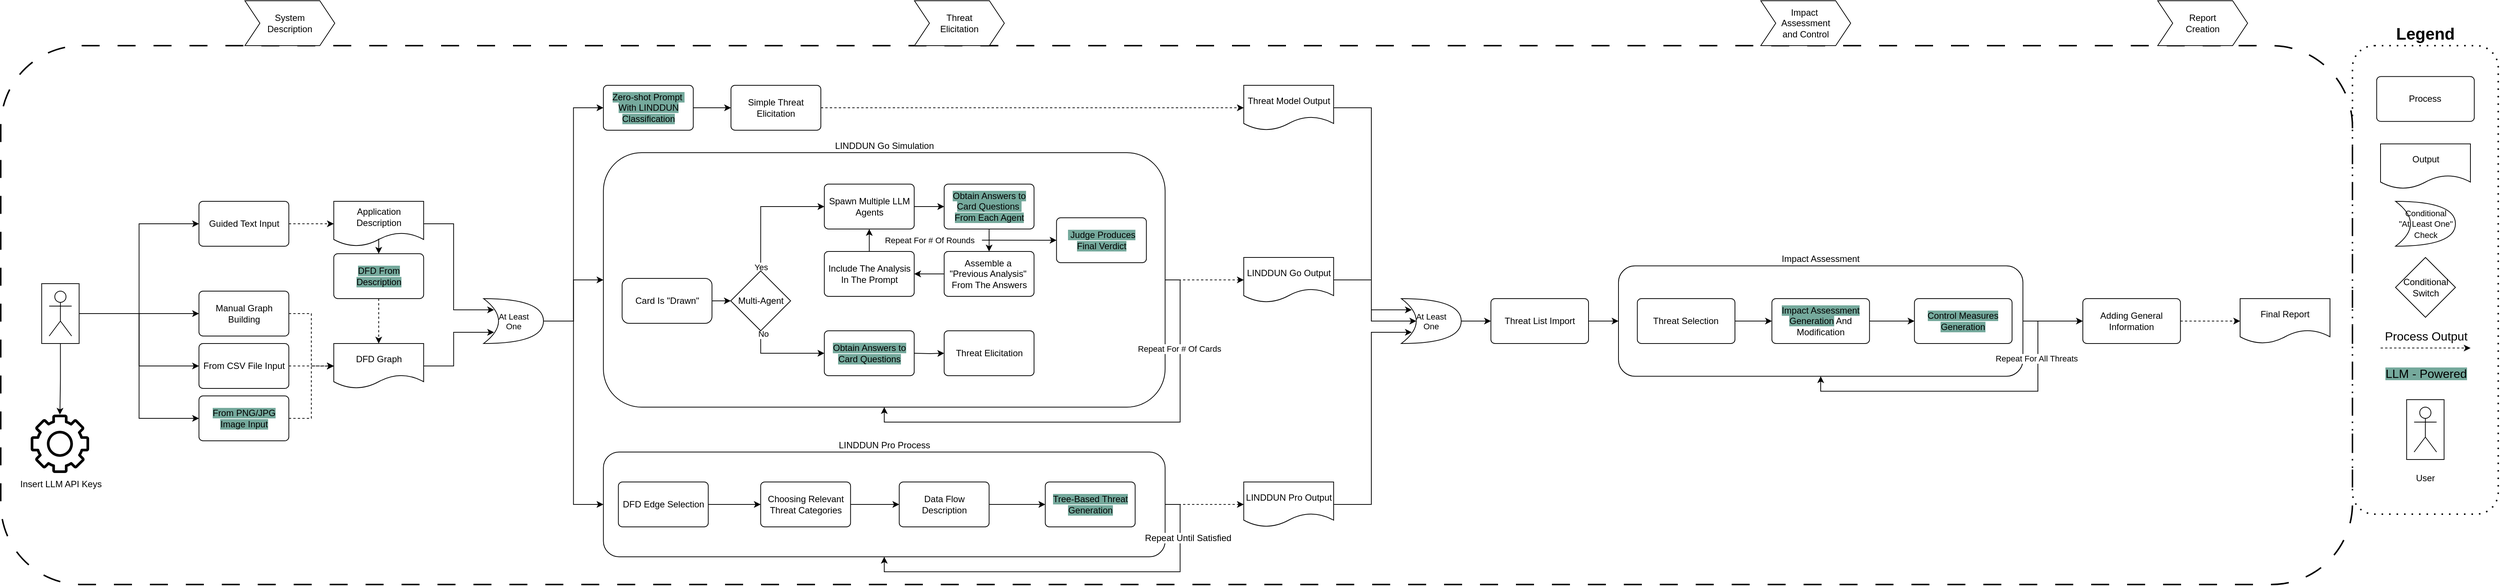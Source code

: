 <mxfile version="24.7.5">
  <diagram name="Pagina-1" id="jYPu7AD6xxOMoxcDs3jr">
    <mxGraphModel dx="2813" dy="1132" grid="1" gridSize="10" guides="1" tooltips="1" connect="1" arrows="1" fold="1" page="1" pageScale="1" pageWidth="1169" pageHeight="827" math="0" shadow="0">
      <root>
        <mxCell id="0" />
        <mxCell id="1" parent="0" />
        <mxCell id="uXdwFXX3pg9mF8V6nEQ7-117" value="" style="rounded=1;whiteSpace=wrap;html=1;textShadow=0;fillColor=none;dashed=1;dashPattern=12 12;strokeWidth=2;movable=1;resizable=1;rotatable=1;deletable=1;editable=1;locked=0;connectable=1;" vertex="1" parent="1">
          <mxGeometry x="-1030" y="157" width="3140" height="720" as="geometry" />
        </mxCell>
        <mxCell id="uXdwFXX3pg9mF8V6nEQ7-10" value="System&lt;div&gt;Description&lt;/div&gt;" style="shape=step;perimeter=stepPerimeter;whiteSpace=wrap;html=1;fixedSize=1;" vertex="1" parent="1">
          <mxGeometry x="-704" y="97" width="120" height="60" as="geometry" />
        </mxCell>
        <mxCell id="uXdwFXX3pg9mF8V6nEQ7-11" value="Report&lt;div&gt;Creation&lt;/div&gt;" style="shape=step;perimeter=stepPerimeter;whiteSpace=wrap;html=1;fixedSize=1;" vertex="1" parent="1">
          <mxGeometry x="1850" y="97" width="120" height="60" as="geometry" />
        </mxCell>
        <mxCell id="uXdwFXX3pg9mF8V6nEQ7-12" value="Impact&amp;nbsp;&lt;div&gt;Assessment&lt;div&gt;and Control&lt;/div&gt;&lt;/div&gt;" style="shape=step;perimeter=stepPerimeter;whiteSpace=wrap;html=1;fixedSize=1;" vertex="1" parent="1">
          <mxGeometry x="1320" y="97" width="120" height="60" as="geometry" />
        </mxCell>
        <mxCell id="uXdwFXX3pg9mF8V6nEQ7-13" value="Threat&lt;div&gt;Elicitation&lt;/div&gt;" style="shape=step;perimeter=stepPerimeter;whiteSpace=wrap;html=1;fixedSize=1;" vertex="1" parent="1">
          <mxGeometry x="190" y="97" width="120" height="60" as="geometry" />
        </mxCell>
        <mxCell id="uXdwFXX3pg9mF8V6nEQ7-294" style="edgeStyle=orthogonalEdgeStyle;rounded=0;orthogonalLoop=1;jettySize=auto;html=1;exitX=1;exitY=0.5;exitDx=0;exitDy=0;exitPerimeter=0;" edge="1" parent="1" source="uXdwFXX3pg9mF8V6nEQ7-154" target="uXdwFXX3pg9mF8V6nEQ7-293">
          <mxGeometry relative="1" as="geometry" />
        </mxCell>
        <mxCell id="uXdwFXX3pg9mF8V6nEQ7-154" value="&lt;font style=&quot;font-size: 11px;&quot;&gt;At Least&lt;/font&gt;&lt;div style=&quot;font-size: 11px;&quot;&gt;&lt;font style=&quot;font-size: 11px;&quot;&gt;One&lt;/font&gt;&lt;/div&gt;" style="shape=xor;whiteSpace=wrap;html=1;align=center;" vertex="1" parent="1">
          <mxGeometry x="840.0" y="495" width="80" height="60" as="geometry" />
        </mxCell>
        <mxCell id="uXdwFXX3pg9mF8V6nEQ7-255" value="" style="group" vertex="1" connectable="0" parent="1">
          <mxGeometry x="-225.34" y="210" width="1315.34" height="630" as="geometry" />
        </mxCell>
        <mxCell id="uXdwFXX3pg9mF8V6nEQ7-63" style="edgeStyle=orthogonalEdgeStyle;rounded=0;orthogonalLoop=1;jettySize=auto;html=1;exitX=1;exitY=0.5;exitDx=0;exitDy=0;" edge="1" parent="uXdwFXX3pg9mF8V6nEQ7-255" source="uXdwFXX3pg9mF8V6nEQ7-50" target="uXdwFXX3pg9mF8V6nEQ7-62">
          <mxGeometry relative="1" as="geometry" />
        </mxCell>
        <mxCell id="uXdwFXX3pg9mF8V6nEQ7-50" value="&lt;span style=&quot;background-color: rgb(117, 169, 156);&quot;&gt;Zero-shot Prompt&amp;nbsp; With LINDDUN Classification&lt;/span&gt;" style="rounded=1;whiteSpace=wrap;html=1;arcSize=9;" vertex="1" parent="uXdwFXX3pg9mF8V6nEQ7-255">
          <mxGeometry x="-8.527e-14" width="120" height="60" as="geometry" />
        </mxCell>
        <mxCell id="uXdwFXX3pg9mF8V6nEQ7-211" style="edgeStyle=orthogonalEdgeStyle;rounded=0;orthogonalLoop=1;jettySize=auto;html=1;exitX=1;exitY=0.5;exitDx=0;exitDy=0;entryX=0;entryY=0.5;entryDx=0;entryDy=0;dashed=1;" edge="1" parent="uXdwFXX3pg9mF8V6nEQ7-255" source="uXdwFXX3pg9mF8V6nEQ7-62" target="uXdwFXX3pg9mF8V6nEQ7-210">
          <mxGeometry relative="1" as="geometry" />
        </mxCell>
        <mxCell id="uXdwFXX3pg9mF8V6nEQ7-62" value="Simple Threat&lt;div&gt;Elicitation&lt;/div&gt;" style="rounded=1;whiteSpace=wrap;html=1;arcSize=9;" vertex="1" parent="uXdwFXX3pg9mF8V6nEQ7-255">
          <mxGeometry x="170.34" width="120" height="60" as="geometry" />
        </mxCell>
        <mxCell id="uXdwFXX3pg9mF8V6nEQ7-206" value="" style="group" vertex="1" connectable="0" parent="uXdwFXX3pg9mF8V6nEQ7-255">
          <mxGeometry y="90" width="1315.34" height="530" as="geometry" />
        </mxCell>
        <mxCell id="uXdwFXX3pg9mF8V6nEQ7-184" value="LINDDUN Go Simulation" style="rounded=1;whiteSpace=wrap;html=1;fillColor=none;labelPosition=center;verticalLabelPosition=top;align=center;verticalAlign=bottom;" vertex="1" parent="uXdwFXX3pg9mF8V6nEQ7-206">
          <mxGeometry width="750" height="340" as="geometry" />
        </mxCell>
        <mxCell id="uXdwFXX3pg9mF8V6nEQ7-201" style="edgeStyle=orthogonalEdgeStyle;rounded=0;orthogonalLoop=1;jettySize=auto;html=1;exitX=1;exitY=0.5;exitDx=0;exitDy=0;entryX=0.5;entryY=1;entryDx=0;entryDy=0;" edge="1" parent="uXdwFXX3pg9mF8V6nEQ7-206" source="uXdwFXX3pg9mF8V6nEQ7-184" target="uXdwFXX3pg9mF8V6nEQ7-184">
          <mxGeometry relative="1" as="geometry" />
        </mxCell>
        <mxCell id="uXdwFXX3pg9mF8V6nEQ7-202" value="Repeat For # Of Cards&amp;nbsp;" style="edgeLabel;html=1;align=center;verticalAlign=middle;resizable=0;points=[];" vertex="1" connectable="0" parent="uXdwFXX3pg9mF8V6nEQ7-201">
          <mxGeometry x="-0.643" relative="1" as="geometry">
            <mxPoint as="offset" />
          </mxGeometry>
        </mxCell>
        <mxCell id="uXdwFXX3pg9mF8V6nEQ7-203" value="" style="group" vertex="1" connectable="0" parent="uXdwFXX3pg9mF8V6nEQ7-206">
          <mxGeometry x="25" y="42" width="700" height="256" as="geometry" />
        </mxCell>
        <mxCell id="uXdwFXX3pg9mF8V6nEQ7-59" style="edgeStyle=orthogonalEdgeStyle;rounded=0;orthogonalLoop=1;jettySize=auto;html=1;exitX=0.5;exitY=1;exitDx=0;exitDy=0;entryX=0;entryY=0.5;entryDx=0;entryDy=0;" edge="1" parent="uXdwFXX3pg9mF8V6nEQ7-203" source="uXdwFXX3pg9mF8V6nEQ7-53" target="uXdwFXX3pg9mF8V6nEQ7-58">
          <mxGeometry relative="1" as="geometry" />
        </mxCell>
        <mxCell id="uXdwFXX3pg9mF8V6nEQ7-64" value="No" style="edgeLabel;html=1;align=center;verticalAlign=middle;resizable=0;points=[];" vertex="1" connectable="0" parent="uXdwFXX3pg9mF8V6nEQ7-59">
          <mxGeometry x="-0.411" y="-1" relative="1" as="geometry">
            <mxPoint x="-1" y="-27" as="offset" />
          </mxGeometry>
        </mxCell>
        <mxCell id="uXdwFXX3pg9mF8V6nEQ7-61" style="edgeStyle=orthogonalEdgeStyle;rounded=0;orthogonalLoop=1;jettySize=auto;html=1;exitX=0.5;exitY=0;exitDx=0;exitDy=0;entryX=0;entryY=0.5;entryDx=0;entryDy=0;" edge="1" parent="uXdwFXX3pg9mF8V6nEQ7-203" source="uXdwFXX3pg9mF8V6nEQ7-53" target="uXdwFXX3pg9mF8V6nEQ7-60">
          <mxGeometry relative="1" as="geometry" />
        </mxCell>
        <mxCell id="uXdwFXX3pg9mF8V6nEQ7-65" value="Yes" style="edgeLabel;html=1;align=center;verticalAlign=middle;resizable=0;points=[];" vertex="1" connectable="0" parent="uXdwFXX3pg9mF8V6nEQ7-61">
          <mxGeometry x="0.072" y="-2" relative="1" as="geometry">
            <mxPoint x="-5" y="79" as="offset" />
          </mxGeometry>
        </mxCell>
        <mxCell id="uXdwFXX3pg9mF8V6nEQ7-53" value="Multi-Agent" style="rhombus;whiteSpace=wrap;html=1;" vertex="1" parent="uXdwFXX3pg9mF8V6nEQ7-203">
          <mxGeometry x="145" y="116" width="80" height="80" as="geometry" />
        </mxCell>
        <mxCell id="uXdwFXX3pg9mF8V6nEQ7-188" style="edgeStyle=orthogonalEdgeStyle;rounded=0;orthogonalLoop=1;jettySize=auto;html=1;exitX=1;exitY=0.5;exitDx=0;exitDy=0;" edge="1" parent="uXdwFXX3pg9mF8V6nEQ7-203" target="uXdwFXX3pg9mF8V6nEQ7-187">
          <mxGeometry relative="1" as="geometry">
            <mxPoint x="390" y="226.0" as="sourcePoint" />
          </mxGeometry>
        </mxCell>
        <mxCell id="uXdwFXX3pg9mF8V6nEQ7-58" value="&lt;span style=&quot;background-color: rgb(117, 169, 156);&quot;&gt;Obtain Answers to Card Questions&lt;/span&gt;" style="rounded=1;whiteSpace=wrap;html=1;arcSize=9;" vertex="1" parent="uXdwFXX3pg9mF8V6nEQ7-203">
          <mxGeometry x="270" y="196" width="120" height="60" as="geometry" />
        </mxCell>
        <mxCell id="uXdwFXX3pg9mF8V6nEQ7-192" style="edgeStyle=orthogonalEdgeStyle;rounded=0;orthogonalLoop=1;jettySize=auto;html=1;exitX=1;exitY=0.5;exitDx=0;exitDy=0;entryX=0;entryY=0.5;entryDx=0;entryDy=0;" edge="1" parent="uXdwFXX3pg9mF8V6nEQ7-203" source="uXdwFXX3pg9mF8V6nEQ7-60" target="uXdwFXX3pg9mF8V6nEQ7-189">
          <mxGeometry relative="1" as="geometry" />
        </mxCell>
        <mxCell id="uXdwFXX3pg9mF8V6nEQ7-60" value="Spawn Multiple LLM Agents" style="rounded=1;whiteSpace=wrap;html=1;arcSize=9;" vertex="1" parent="uXdwFXX3pg9mF8V6nEQ7-203">
          <mxGeometry x="270" width="120" height="60" as="geometry" />
        </mxCell>
        <mxCell id="uXdwFXX3pg9mF8V6nEQ7-198" style="edgeStyle=orthogonalEdgeStyle;rounded=0;orthogonalLoop=1;jettySize=auto;html=1;exitX=1;exitY=0.5;exitDx=0;exitDy=0;entryX=0;entryY=0.5;entryDx=0;entryDy=0;" edge="1" parent="uXdwFXX3pg9mF8V6nEQ7-203" source="uXdwFXX3pg9mF8V6nEQ7-186" target="uXdwFXX3pg9mF8V6nEQ7-53">
          <mxGeometry relative="1" as="geometry" />
        </mxCell>
        <mxCell id="uXdwFXX3pg9mF8V6nEQ7-186" value="Card Is &quot;Drawn&quot;" style="rounded=1;whiteSpace=wrap;html=1;" vertex="1" parent="uXdwFXX3pg9mF8V6nEQ7-203">
          <mxGeometry y="126" width="120" height="60" as="geometry" />
        </mxCell>
        <mxCell id="uXdwFXX3pg9mF8V6nEQ7-187" value="Threat Elicitation" style="rounded=1;whiteSpace=wrap;html=1;arcSize=9;" vertex="1" parent="uXdwFXX3pg9mF8V6nEQ7-203">
          <mxGeometry x="430" y="196" width="120" height="60" as="geometry" />
        </mxCell>
        <mxCell id="uXdwFXX3pg9mF8V6nEQ7-193" style="edgeStyle=orthogonalEdgeStyle;rounded=0;orthogonalLoop=1;jettySize=auto;html=1;exitX=0.5;exitY=1;exitDx=0;exitDy=0;entryX=0.5;entryY=0;entryDx=0;entryDy=0;" edge="1" parent="uXdwFXX3pg9mF8V6nEQ7-203" source="uXdwFXX3pg9mF8V6nEQ7-189" target="uXdwFXX3pg9mF8V6nEQ7-190">
          <mxGeometry relative="1" as="geometry" />
        </mxCell>
        <mxCell id="uXdwFXX3pg9mF8V6nEQ7-189" value="&lt;span style=&quot;background-color: rgb(117, 169, 156);&quot;&gt;Obtain Answers to Card Questions&amp;nbsp;&lt;/span&gt;&lt;div&gt;&lt;span style=&quot;background-color: rgb(117, 169, 156);&quot;&gt;From Each Agent&lt;/span&gt;&lt;/div&gt;" style="rounded=1;whiteSpace=wrap;html=1;arcSize=9;" vertex="1" parent="uXdwFXX3pg9mF8V6nEQ7-203">
          <mxGeometry x="430" width="120" height="60" as="geometry" />
        </mxCell>
        <mxCell id="uXdwFXX3pg9mF8V6nEQ7-194" style="edgeStyle=orthogonalEdgeStyle;rounded=0;orthogonalLoop=1;jettySize=auto;html=1;exitX=0;exitY=0.5;exitDx=0;exitDy=0;entryX=1;entryY=0.5;entryDx=0;entryDy=0;" edge="1" parent="uXdwFXX3pg9mF8V6nEQ7-203" source="uXdwFXX3pg9mF8V6nEQ7-190" target="uXdwFXX3pg9mF8V6nEQ7-191">
          <mxGeometry relative="1" as="geometry" />
        </mxCell>
        <mxCell id="uXdwFXX3pg9mF8V6nEQ7-190" value="Assemble a&amp;nbsp;&lt;div&gt;&quot;Previous Analysis&quot;&amp;nbsp; From The Answers&lt;/div&gt;" style="rounded=1;whiteSpace=wrap;html=1;arcSize=9;" vertex="1" parent="uXdwFXX3pg9mF8V6nEQ7-203">
          <mxGeometry x="430" y="90" width="120" height="60" as="geometry" />
        </mxCell>
        <mxCell id="uXdwFXX3pg9mF8V6nEQ7-195" style="edgeStyle=orthogonalEdgeStyle;rounded=0;orthogonalLoop=1;jettySize=auto;html=1;exitX=0.5;exitY=0;exitDx=0;exitDy=0;entryX=0.5;entryY=1;entryDx=0;entryDy=0;" edge="1" parent="uXdwFXX3pg9mF8V6nEQ7-203" source="uXdwFXX3pg9mF8V6nEQ7-191" target="uXdwFXX3pg9mF8V6nEQ7-60">
          <mxGeometry relative="1" as="geometry" />
        </mxCell>
        <mxCell id="uXdwFXX3pg9mF8V6nEQ7-191" value="Include The Analysis In The Prompt" style="rounded=1;whiteSpace=wrap;html=1;arcSize=9;" vertex="1" parent="uXdwFXX3pg9mF8V6nEQ7-203">
          <mxGeometry x="270" y="90" width="120" height="60" as="geometry" />
        </mxCell>
        <mxCell id="uXdwFXX3pg9mF8V6nEQ7-196" value="&lt;font style=&quot;font-size: 11px;&quot;&gt;Repeat For # Of Rounds&lt;/font&gt;" style="text;html=1;align=center;verticalAlign=middle;resizable=0;points=[];autosize=1;strokeColor=none;fillColor=none;" vertex="1" parent="uXdwFXX3pg9mF8V6nEQ7-203">
          <mxGeometry x="340" y="60" width="140" height="30" as="geometry" />
        </mxCell>
        <mxCell id="uXdwFXX3pg9mF8V6nEQ7-199" value="&lt;span style=&quot;background-color: rgb(117, 169, 156);&quot;&gt;&amp;nbsp;Judge Produces Final Verdict&lt;/span&gt;" style="rounded=1;whiteSpace=wrap;html=1;arcSize=9;" vertex="1" parent="uXdwFXX3pg9mF8V6nEQ7-203">
          <mxGeometry x="580" y="45" width="120" height="60" as="geometry" />
        </mxCell>
        <mxCell id="uXdwFXX3pg9mF8V6nEQ7-200" value="" style="endArrow=classic;html=1;rounded=0;entryX=0;entryY=0.5;entryDx=0;entryDy=0;exitX=1.003;exitY=0.495;exitDx=0;exitDy=0;exitPerimeter=0;" edge="1" parent="uXdwFXX3pg9mF8V6nEQ7-203" source="uXdwFXX3pg9mF8V6nEQ7-196" target="uXdwFXX3pg9mF8V6nEQ7-199">
          <mxGeometry width="50" height="50" relative="1" as="geometry">
            <mxPoint x="370" y="50" as="sourcePoint" />
            <mxPoint x="420" as="targetPoint" />
          </mxGeometry>
        </mxCell>
        <mxCell id="uXdwFXX3pg9mF8V6nEQ7-210" value="Threat Model Output" style="shape=document;whiteSpace=wrap;html=1;boundedLbl=1;" vertex="1" parent="uXdwFXX3pg9mF8V6nEQ7-255">
          <mxGeometry x="855" width="120" height="60" as="geometry" />
        </mxCell>
        <mxCell id="uXdwFXX3pg9mF8V6nEQ7-212" value="LINDDUN Go Output" style="shape=document;whiteSpace=wrap;html=1;boundedLbl=1;" vertex="1" parent="uXdwFXX3pg9mF8V6nEQ7-255">
          <mxGeometry x="855" y="230" width="120" height="60" as="geometry" />
        </mxCell>
        <mxCell id="uXdwFXX3pg9mF8V6nEQ7-213" style="edgeStyle=orthogonalEdgeStyle;rounded=0;orthogonalLoop=1;jettySize=auto;html=1;exitX=1;exitY=0.5;exitDx=0;exitDy=0;dashed=1;" edge="1" parent="uXdwFXX3pg9mF8V6nEQ7-255" source="uXdwFXX3pg9mF8V6nEQ7-184" target="uXdwFXX3pg9mF8V6nEQ7-212">
          <mxGeometry relative="1" as="geometry" />
        </mxCell>
        <mxCell id="uXdwFXX3pg9mF8V6nEQ7-232" value="" style="group" vertex="1" connectable="0" parent="uXdwFXX3pg9mF8V6nEQ7-255">
          <mxGeometry y="490" width="975" height="140" as="geometry" />
        </mxCell>
        <mxCell id="uXdwFXX3pg9mF8V6nEQ7-227" style="edgeStyle=orthogonalEdgeStyle;rounded=0;orthogonalLoop=1;jettySize=auto;html=1;exitX=1;exitY=0.5;exitDx=0;exitDy=0;" edge="1" parent="uXdwFXX3pg9mF8V6nEQ7-232" source="uXdwFXX3pg9mF8V6nEQ7-52" target="uXdwFXX3pg9mF8V6nEQ7-218">
          <mxGeometry relative="1" as="geometry" />
        </mxCell>
        <mxCell id="uXdwFXX3pg9mF8V6nEQ7-52" value="Choosing Relevant Threat Categories" style="rounded=1;whiteSpace=wrap;html=1;arcSize=9;" vertex="1" parent="uXdwFXX3pg9mF8V6nEQ7-232">
          <mxGeometry x="210" y="40" width="120" height="60" as="geometry" />
        </mxCell>
        <mxCell id="uXdwFXX3pg9mF8V6nEQ7-231" style="edgeStyle=orthogonalEdgeStyle;rounded=0;orthogonalLoop=1;jettySize=auto;html=1;exitX=1;exitY=0.5;exitDx=0;exitDy=0;dashed=1;" edge="1" parent="uXdwFXX3pg9mF8V6nEQ7-232" source="uXdwFXX3pg9mF8V6nEQ7-214" target="uXdwFXX3pg9mF8V6nEQ7-230">
          <mxGeometry relative="1" as="geometry" />
        </mxCell>
        <mxCell id="uXdwFXX3pg9mF8V6nEQ7-214" value="LINDDUN Pro Process" style="rounded=1;whiteSpace=wrap;html=1;fillColor=none;labelPosition=center;verticalLabelPosition=top;align=center;verticalAlign=bottom;" vertex="1" parent="uXdwFXX3pg9mF8V6nEQ7-232">
          <mxGeometry width="750" height="140" as="geometry" />
        </mxCell>
        <mxCell id="uXdwFXX3pg9mF8V6nEQ7-217" value="&lt;span style=&quot;background-color: rgb(117, 169, 156);&quot;&gt;Tree-Based Threat Generation&lt;/span&gt;" style="rounded=1;whiteSpace=wrap;html=1;arcSize=9;" vertex="1" parent="uXdwFXX3pg9mF8V6nEQ7-232">
          <mxGeometry x="590" y="40" width="120" height="60" as="geometry" />
        </mxCell>
        <mxCell id="uXdwFXX3pg9mF8V6nEQ7-228" style="edgeStyle=orthogonalEdgeStyle;rounded=0;orthogonalLoop=1;jettySize=auto;html=1;exitX=1;exitY=0.5;exitDx=0;exitDy=0;" edge="1" parent="uXdwFXX3pg9mF8V6nEQ7-232" source="uXdwFXX3pg9mF8V6nEQ7-218" target="uXdwFXX3pg9mF8V6nEQ7-217">
          <mxGeometry relative="1" as="geometry" />
        </mxCell>
        <mxCell id="uXdwFXX3pg9mF8V6nEQ7-218" value="Data Flow&lt;div&gt;Description&lt;/div&gt;" style="rounded=1;whiteSpace=wrap;html=1;arcSize=9;" vertex="1" parent="uXdwFXX3pg9mF8V6nEQ7-232">
          <mxGeometry x="395" y="40" width="120" height="60" as="geometry" />
        </mxCell>
        <mxCell id="uXdwFXX3pg9mF8V6nEQ7-220" style="edgeStyle=orthogonalEdgeStyle;rounded=0;orthogonalLoop=1;jettySize=auto;html=1;exitX=1;exitY=0.5;exitDx=0;exitDy=0;entryX=0;entryY=0.5;entryDx=0;entryDy=0;" edge="1" parent="uXdwFXX3pg9mF8V6nEQ7-232" source="uXdwFXX3pg9mF8V6nEQ7-219" target="uXdwFXX3pg9mF8V6nEQ7-52">
          <mxGeometry relative="1" as="geometry" />
        </mxCell>
        <mxCell id="uXdwFXX3pg9mF8V6nEQ7-219" value="DFD Edge Selection" style="rounded=1;whiteSpace=wrap;html=1;arcSize=9;" vertex="1" parent="uXdwFXX3pg9mF8V6nEQ7-232">
          <mxGeometry x="20" y="40" width="120" height="60" as="geometry" />
        </mxCell>
        <mxCell id="uXdwFXX3pg9mF8V6nEQ7-229" style="edgeStyle=orthogonalEdgeStyle;rounded=0;orthogonalLoop=1;jettySize=auto;html=1;exitX=1;exitY=0.5;exitDx=0;exitDy=0;entryX=0.5;entryY=1;entryDx=0;entryDy=0;" edge="1" parent="uXdwFXX3pg9mF8V6nEQ7-232" source="uXdwFXX3pg9mF8V6nEQ7-214" target="uXdwFXX3pg9mF8V6nEQ7-214">
          <mxGeometry relative="1" as="geometry" />
        </mxCell>
        <mxCell id="uXdwFXX3pg9mF8V6nEQ7-78" value="&lt;span style=&quot;background-color: rgb(255, 255, 255);&quot;&gt;Repeat Until Satisfied&lt;/span&gt;" style="text;html=1;align=center;verticalAlign=middle;resizable=0;points=[];autosize=1;strokeColor=none;fillColor=none;" vertex="1" parent="uXdwFXX3pg9mF8V6nEQ7-232">
          <mxGeometry x="710" y="100" width="140" height="30" as="geometry" />
        </mxCell>
        <mxCell id="uXdwFXX3pg9mF8V6nEQ7-230" value="LINDDUN Pro Output" style="shape=document;whiteSpace=wrap;html=1;boundedLbl=1;" vertex="1" parent="uXdwFXX3pg9mF8V6nEQ7-232">
          <mxGeometry x="855" y="40" width="120" height="60" as="geometry" />
        </mxCell>
        <mxCell id="uXdwFXX3pg9mF8V6nEQ7-256" value="" style="group" vertex="1" connectable="0" parent="1">
          <mxGeometry x="-975.34" y="365" width="995.34" height="320" as="geometry" />
        </mxCell>
        <mxCell id="uXdwFXX3pg9mF8V6nEQ7-19" value="&lt;font style=&quot;font-size: 11px;&quot;&gt;At Least&lt;/font&gt;&lt;div style=&quot;font-size: 11px;&quot;&gt;&lt;font style=&quot;font-size: 11px;&quot;&gt;One&lt;/font&gt;&lt;/div&gt;" style="shape=xor;whiteSpace=wrap;html=1;" vertex="1" parent="uXdwFXX3pg9mF8V6nEQ7-256">
          <mxGeometry x="590" y="130" width="80" height="60" as="geometry" />
        </mxCell>
        <mxCell id="uXdwFXX3pg9mF8V6nEQ7-31" value="" style="group" vertex="1" connectable="0" parent="uXdwFXX3pg9mF8V6nEQ7-256">
          <mxGeometry y="110" width="995.34" height="80" as="geometry" />
        </mxCell>
        <mxCell id="uXdwFXX3pg9mF8V6nEQ7-27" value="" style="shape=umlActor;verticalLabelPosition=bottom;verticalAlign=top;html=1;outlineConnect=0;" vertex="1" parent="uXdwFXX3pg9mF8V6nEQ7-31">
          <mxGeometry x="10" y="10" width="30" height="60" as="geometry" />
        </mxCell>
        <mxCell id="uXdwFXX3pg9mF8V6nEQ7-30" value="" style="rounded=0;whiteSpace=wrap;html=1;fillColor=none;" vertex="1" parent="uXdwFXX3pg9mF8V6nEQ7-31">
          <mxGeometry width="50" height="80" as="geometry" />
        </mxCell>
        <mxCell id="uXdwFXX3pg9mF8V6nEQ7-176" style="edgeStyle=orthogonalEdgeStyle;rounded=0;orthogonalLoop=1;jettySize=auto;html=1;exitX=1;exitY=0.5;exitDx=0;exitDy=0;entryX=0;entryY=0.5;entryDx=0;entryDy=0;dashed=1;" edge="1" parent="uXdwFXX3pg9mF8V6nEQ7-256" source="uXdwFXX3pg9mF8V6nEQ7-156" target="uXdwFXX3pg9mF8V6nEQ7-172">
          <mxGeometry relative="1" as="geometry" />
        </mxCell>
        <mxCell id="uXdwFXX3pg9mF8V6nEQ7-156" value="&lt;span style=&quot;background-color: rgb(117, 169, 156);&quot;&gt;From PNG/JPG Image Input&lt;/span&gt;" style="rounded=1;whiteSpace=wrap;html=1;arcSize=9;" vertex="1" parent="uXdwFXX3pg9mF8V6nEQ7-256">
          <mxGeometry x="210" y="260" width="120" height="60" as="geometry" />
        </mxCell>
        <mxCell id="uXdwFXX3pg9mF8V6nEQ7-175" style="edgeStyle=orthogonalEdgeStyle;rounded=0;orthogonalLoop=1;jettySize=auto;html=1;exitX=1;exitY=0.5;exitDx=0;exitDy=0;dashed=1;" edge="1" parent="uXdwFXX3pg9mF8V6nEQ7-256" source="uXdwFXX3pg9mF8V6nEQ7-157">
          <mxGeometry relative="1" as="geometry">
            <mxPoint x="390" y="220.2" as="targetPoint" />
          </mxGeometry>
        </mxCell>
        <mxCell id="uXdwFXX3pg9mF8V6nEQ7-157" value="From CSV File Input" style="rounded=1;whiteSpace=wrap;html=1;arcSize=9;" vertex="1" parent="uXdwFXX3pg9mF8V6nEQ7-256">
          <mxGeometry x="210.0" y="190" width="120" height="60" as="geometry" />
        </mxCell>
        <mxCell id="uXdwFXX3pg9mF8V6nEQ7-170" style="edgeStyle=orthogonalEdgeStyle;rounded=0;orthogonalLoop=1;jettySize=auto;html=1;exitX=1;exitY=0.5;exitDx=0;exitDy=0;entryX=0;entryY=0.5;entryDx=0;entryDy=0;dashed=1;" edge="1" parent="uXdwFXX3pg9mF8V6nEQ7-256" source="uXdwFXX3pg9mF8V6nEQ7-158" target="uXdwFXX3pg9mF8V6nEQ7-166">
          <mxGeometry relative="1" as="geometry" />
        </mxCell>
        <mxCell id="uXdwFXX3pg9mF8V6nEQ7-158" value="Guided Text Input" style="rounded=1;whiteSpace=wrap;html=1;arcSize=9;" vertex="1" parent="uXdwFXX3pg9mF8V6nEQ7-256">
          <mxGeometry x="210" width="120" height="60" as="geometry" />
        </mxCell>
        <mxCell id="uXdwFXX3pg9mF8V6nEQ7-174" style="edgeStyle=orthogonalEdgeStyle;rounded=0;orthogonalLoop=1;jettySize=auto;html=1;exitX=1;exitY=0.5;exitDx=0;exitDy=0;entryX=0;entryY=0.5;entryDx=0;entryDy=0;dashed=1;" edge="1" parent="uXdwFXX3pg9mF8V6nEQ7-256" source="uXdwFXX3pg9mF8V6nEQ7-159" target="uXdwFXX3pg9mF8V6nEQ7-172">
          <mxGeometry relative="1" as="geometry" />
        </mxCell>
        <mxCell id="uXdwFXX3pg9mF8V6nEQ7-159" value="Manual Graph Building" style="rounded=1;whiteSpace=wrap;html=1;arcSize=9;" vertex="1" parent="uXdwFXX3pg9mF8V6nEQ7-256">
          <mxGeometry x="210.0" y="120" width="120" height="60" as="geometry" />
        </mxCell>
        <mxCell id="uXdwFXX3pg9mF8V6nEQ7-162" style="edgeStyle=orthogonalEdgeStyle;rounded=0;orthogonalLoop=1;jettySize=auto;html=1;exitX=1;exitY=0.5;exitDx=0;exitDy=0;entryX=0;entryY=0.5;entryDx=0;entryDy=0;" edge="1" parent="uXdwFXX3pg9mF8V6nEQ7-256" source="uXdwFXX3pg9mF8V6nEQ7-30" target="uXdwFXX3pg9mF8V6nEQ7-158">
          <mxGeometry relative="1" as="geometry" />
        </mxCell>
        <mxCell id="uXdwFXX3pg9mF8V6nEQ7-163" style="edgeStyle=orthogonalEdgeStyle;rounded=0;orthogonalLoop=1;jettySize=auto;html=1;exitX=1;exitY=0.5;exitDx=0;exitDy=0;entryX=0;entryY=0.5;entryDx=0;entryDy=0;" edge="1" parent="uXdwFXX3pg9mF8V6nEQ7-256" source="uXdwFXX3pg9mF8V6nEQ7-30" target="uXdwFXX3pg9mF8V6nEQ7-159">
          <mxGeometry relative="1" as="geometry" />
        </mxCell>
        <mxCell id="uXdwFXX3pg9mF8V6nEQ7-164" style="edgeStyle=orthogonalEdgeStyle;rounded=0;orthogonalLoop=1;jettySize=auto;html=1;exitX=1;exitY=0.5;exitDx=0;exitDy=0;" edge="1" parent="uXdwFXX3pg9mF8V6nEQ7-256" source="uXdwFXX3pg9mF8V6nEQ7-30" target="uXdwFXX3pg9mF8V6nEQ7-157">
          <mxGeometry relative="1" as="geometry" />
        </mxCell>
        <mxCell id="uXdwFXX3pg9mF8V6nEQ7-165" style="edgeStyle=orthogonalEdgeStyle;rounded=0;orthogonalLoop=1;jettySize=auto;html=1;exitX=1;exitY=0.5;exitDx=0;exitDy=0;entryX=0;entryY=0.5;entryDx=0;entryDy=0;" edge="1" parent="uXdwFXX3pg9mF8V6nEQ7-256" source="uXdwFXX3pg9mF8V6nEQ7-30" target="uXdwFXX3pg9mF8V6nEQ7-156">
          <mxGeometry relative="1" as="geometry" />
        </mxCell>
        <mxCell id="uXdwFXX3pg9mF8V6nEQ7-180" style="edgeStyle=orthogonalEdgeStyle;rounded=0;orthogonalLoop=1;jettySize=auto;html=1;exitX=1;exitY=0.5;exitDx=0;exitDy=0;entryX=0.175;entryY=0.25;entryDx=0;entryDy=0;entryPerimeter=0;" edge="1" parent="uXdwFXX3pg9mF8V6nEQ7-256" source="uXdwFXX3pg9mF8V6nEQ7-166" target="uXdwFXX3pg9mF8V6nEQ7-19">
          <mxGeometry relative="1" as="geometry">
            <mxPoint x="550" y="30" as="targetPoint" />
            <Array as="points">
              <mxPoint x="550" y="30" />
              <mxPoint x="550" y="145" />
            </Array>
          </mxGeometry>
        </mxCell>
        <mxCell id="uXdwFXX3pg9mF8V6nEQ7-166" value="Application Description" style="shape=document;whiteSpace=wrap;html=1;boundedLbl=1;" vertex="1" parent="uXdwFXX3pg9mF8V6nEQ7-256">
          <mxGeometry x="390" width="120" height="60" as="geometry" />
        </mxCell>
        <mxCell id="uXdwFXX3pg9mF8V6nEQ7-177" style="edgeStyle=orthogonalEdgeStyle;rounded=0;orthogonalLoop=1;jettySize=auto;html=1;exitX=0.5;exitY=1;exitDx=0;exitDy=0;dashed=1;" edge="1" parent="uXdwFXX3pg9mF8V6nEQ7-256" source="uXdwFXX3pg9mF8V6nEQ7-167" target="uXdwFXX3pg9mF8V6nEQ7-172">
          <mxGeometry relative="1" as="geometry" />
        </mxCell>
        <mxCell id="uXdwFXX3pg9mF8V6nEQ7-167" value="&lt;span style=&quot;background-color: rgb(117, 169, 156);&quot;&gt;DFD From Description&lt;/span&gt;" style="rounded=1;whiteSpace=wrap;html=1;arcSize=9;" vertex="1" parent="uXdwFXX3pg9mF8V6nEQ7-256">
          <mxGeometry x="390.0" y="70" width="120" height="60" as="geometry" />
        </mxCell>
        <mxCell id="uXdwFXX3pg9mF8V6nEQ7-169" value="" style="endArrow=classic;html=1;rounded=0;exitX=0.502;exitY=0.856;exitDx=0;exitDy=0;exitPerimeter=0;" edge="1" parent="uXdwFXX3pg9mF8V6nEQ7-256" source="uXdwFXX3pg9mF8V6nEQ7-166" target="uXdwFXX3pg9mF8V6nEQ7-167">
          <mxGeometry width="50" height="50" relative="1" as="geometry">
            <mxPoint x="460" y="190" as="sourcePoint" />
            <mxPoint x="510" y="140" as="targetPoint" />
            <Array as="points">
              <mxPoint x="450" y="50" />
            </Array>
          </mxGeometry>
        </mxCell>
        <mxCell id="uXdwFXX3pg9mF8V6nEQ7-172" value="DFD Graph" style="shape=document;whiteSpace=wrap;html=1;boundedLbl=1;" vertex="1" parent="uXdwFXX3pg9mF8V6nEQ7-256">
          <mxGeometry x="390" y="190" width="120" height="60" as="geometry" />
        </mxCell>
        <mxCell id="uXdwFXX3pg9mF8V6nEQ7-181" style="edgeStyle=orthogonalEdgeStyle;rounded=0;orthogonalLoop=1;jettySize=auto;html=1;exitX=1;exitY=0.5;exitDx=0;exitDy=0;entryX=0.175;entryY=0.75;entryDx=0;entryDy=0;entryPerimeter=0;" edge="1" parent="uXdwFXX3pg9mF8V6nEQ7-256" source="uXdwFXX3pg9mF8V6nEQ7-172" target="uXdwFXX3pg9mF8V6nEQ7-19">
          <mxGeometry relative="1" as="geometry" />
        </mxCell>
        <mxCell id="uXdwFXX3pg9mF8V6nEQ7-257" style="edgeStyle=orthogonalEdgeStyle;rounded=0;orthogonalLoop=1;jettySize=auto;html=1;exitX=1;exitY=0.5;exitDx=0;exitDy=0;exitPerimeter=0;entryX=0;entryY=0.5;entryDx=0;entryDy=0;" edge="1" parent="1" source="uXdwFXX3pg9mF8V6nEQ7-19" target="uXdwFXX3pg9mF8V6nEQ7-50">
          <mxGeometry relative="1" as="geometry" />
        </mxCell>
        <mxCell id="uXdwFXX3pg9mF8V6nEQ7-259" style="edgeStyle=orthogonalEdgeStyle;rounded=0;orthogonalLoop=1;jettySize=auto;html=1;exitX=1;exitY=0.5;exitDx=0;exitDy=0;exitPerimeter=0;" edge="1" parent="1" source="uXdwFXX3pg9mF8V6nEQ7-19" target="uXdwFXX3pg9mF8V6nEQ7-184">
          <mxGeometry relative="1" as="geometry" />
        </mxCell>
        <mxCell id="uXdwFXX3pg9mF8V6nEQ7-260" style="edgeStyle=orthogonalEdgeStyle;rounded=0;orthogonalLoop=1;jettySize=auto;html=1;exitX=1;exitY=0.5;exitDx=0;exitDy=0;exitPerimeter=0;entryX=0;entryY=0.5;entryDx=0;entryDy=0;" edge="1" parent="1" source="uXdwFXX3pg9mF8V6nEQ7-19" target="uXdwFXX3pg9mF8V6nEQ7-214">
          <mxGeometry relative="1" as="geometry" />
        </mxCell>
        <mxCell id="uXdwFXX3pg9mF8V6nEQ7-261" value="" style="group" vertex="1" connectable="0" parent="1">
          <mxGeometry x="1130" y="451.25" width="950" height="147.5" as="geometry" />
        </mxCell>
        <mxCell id="uXdwFXX3pg9mF8V6nEQ7-241" value="" style="group" vertex="1" connectable="0" parent="uXdwFXX3pg9mF8V6nEQ7-261">
          <mxGeometry width="540" height="147.5" as="geometry" />
        </mxCell>
        <mxCell id="uXdwFXX3pg9mF8V6nEQ7-233" value="Impact Assessment" style="rounded=1;whiteSpace=wrap;html=1;fillColor=none;labelPosition=center;verticalLabelPosition=top;align=center;verticalAlign=bottom;" vertex="1" parent="uXdwFXX3pg9mF8V6nEQ7-241">
          <mxGeometry width="540" height="147.5" as="geometry" />
        </mxCell>
        <mxCell id="uXdwFXX3pg9mF8V6nEQ7-238" style="edgeStyle=orthogonalEdgeStyle;rounded=0;orthogonalLoop=1;jettySize=auto;html=1;exitX=1;exitY=0.5;exitDx=0;exitDy=0;" edge="1" parent="uXdwFXX3pg9mF8V6nEQ7-241" source="uXdwFXX3pg9mF8V6nEQ7-234" target="uXdwFXX3pg9mF8V6nEQ7-235">
          <mxGeometry relative="1" as="geometry" />
        </mxCell>
        <mxCell id="uXdwFXX3pg9mF8V6nEQ7-234" value="Threat Selection" style="rounded=1;whiteSpace=wrap;html=1;arcSize=9;" vertex="1" parent="uXdwFXX3pg9mF8V6nEQ7-241">
          <mxGeometry x="25.17" y="43.75" width="130.34" height="60" as="geometry" />
        </mxCell>
        <mxCell id="uXdwFXX3pg9mF8V6nEQ7-239" style="edgeStyle=orthogonalEdgeStyle;rounded=0;orthogonalLoop=1;jettySize=auto;html=1;exitX=1;exitY=0.5;exitDx=0;exitDy=0;" edge="1" parent="uXdwFXX3pg9mF8V6nEQ7-241" source="uXdwFXX3pg9mF8V6nEQ7-235" target="uXdwFXX3pg9mF8V6nEQ7-236">
          <mxGeometry relative="1" as="geometry" />
        </mxCell>
        <mxCell id="uXdwFXX3pg9mF8V6nEQ7-235" value="&lt;span style=&quot;background-color: rgb(117, 169, 156);&quot;&gt;Impact Assessment Generation&lt;/span&gt; And Modification" style="rounded=1;whiteSpace=wrap;html=1;arcSize=9;" vertex="1" parent="uXdwFXX3pg9mF8V6nEQ7-241">
          <mxGeometry x="204.83" y="43.75" width="130.34" height="60" as="geometry" />
        </mxCell>
        <mxCell id="uXdwFXX3pg9mF8V6nEQ7-236" value="&lt;span style=&quot;background-color: rgb(117, 169, 156);&quot;&gt;Control Measures Generation&lt;/span&gt;" style="rounded=1;whiteSpace=wrap;html=1;arcSize=9;" vertex="1" parent="uXdwFXX3pg9mF8V6nEQ7-241">
          <mxGeometry x="395.17" y="43.75" width="130.34" height="60" as="geometry" />
        </mxCell>
        <mxCell id="uXdwFXX3pg9mF8V6nEQ7-237" style="edgeStyle=orthogonalEdgeStyle;rounded=0;orthogonalLoop=1;jettySize=auto;html=1;exitX=1;exitY=0.5;exitDx=0;exitDy=0;entryX=0.5;entryY=1;entryDx=0;entryDy=0;" edge="1" parent="uXdwFXX3pg9mF8V6nEQ7-241" source="uXdwFXX3pg9mF8V6nEQ7-233" target="uXdwFXX3pg9mF8V6nEQ7-233">
          <mxGeometry relative="1" as="geometry" />
        </mxCell>
        <mxCell id="uXdwFXX3pg9mF8V6nEQ7-240" value="Repeat For All Threats" style="edgeLabel;html=1;align=center;verticalAlign=middle;resizable=0;points=[];" vertex="1" connectable="0" parent="uXdwFXX3pg9mF8V6nEQ7-237">
          <mxGeometry x="-0.836" y="-2" relative="1" as="geometry">
            <mxPoint y="35" as="offset" />
          </mxGeometry>
        </mxCell>
        <mxCell id="uXdwFXX3pg9mF8V6nEQ7-242" value="Final Report" style="shape=document;whiteSpace=wrap;html=1;boundedLbl=1;" vertex="1" parent="uXdwFXX3pg9mF8V6nEQ7-261">
          <mxGeometry x="830" y="43.75" width="120" height="60" as="geometry" />
        </mxCell>
        <mxCell id="uXdwFXX3pg9mF8V6nEQ7-254" style="edgeStyle=orthogonalEdgeStyle;rounded=0;orthogonalLoop=1;jettySize=auto;html=1;exitX=1;exitY=0.5;exitDx=0;exitDy=0;dashed=1;" edge="1" parent="uXdwFXX3pg9mF8V6nEQ7-261" source="uXdwFXX3pg9mF8V6nEQ7-244" target="uXdwFXX3pg9mF8V6nEQ7-242">
          <mxGeometry relative="1" as="geometry" />
        </mxCell>
        <mxCell id="uXdwFXX3pg9mF8V6nEQ7-244" value="Adding General Information" style="rounded=1;whiteSpace=wrap;html=1;arcSize=9;" vertex="1" parent="uXdwFXX3pg9mF8V6nEQ7-261">
          <mxGeometry x="620" y="43.75" width="130.34" height="60" as="geometry" />
        </mxCell>
        <mxCell id="uXdwFXX3pg9mF8V6nEQ7-253" style="edgeStyle=orthogonalEdgeStyle;rounded=0;orthogonalLoop=1;jettySize=auto;html=1;exitX=1;exitY=0.5;exitDx=0;exitDy=0;entryX=0;entryY=0.5;entryDx=0;entryDy=0;" edge="1" parent="uXdwFXX3pg9mF8V6nEQ7-261" source="uXdwFXX3pg9mF8V6nEQ7-233" target="uXdwFXX3pg9mF8V6nEQ7-244">
          <mxGeometry relative="1" as="geometry" />
        </mxCell>
        <mxCell id="uXdwFXX3pg9mF8V6nEQ7-262" style="edgeStyle=orthogonalEdgeStyle;rounded=0;orthogonalLoop=1;jettySize=auto;html=1;exitX=1;exitY=0.5;exitDx=0;exitDy=0;entryX=0.175;entryY=0.25;entryDx=0;entryDy=0;entryPerimeter=0;" edge="1" parent="1" source="uXdwFXX3pg9mF8V6nEQ7-210" target="uXdwFXX3pg9mF8V6nEQ7-154">
          <mxGeometry relative="1" as="geometry">
            <Array as="points">
              <mxPoint x="800" y="240" />
              <mxPoint x="800" y="510" />
            </Array>
          </mxGeometry>
        </mxCell>
        <mxCell id="uXdwFXX3pg9mF8V6nEQ7-263" style="edgeStyle=orthogonalEdgeStyle;rounded=0;orthogonalLoop=1;jettySize=auto;html=1;exitX=1;exitY=0.5;exitDx=0;exitDy=0;entryX=0.25;entryY=0.5;entryDx=0;entryDy=0;entryPerimeter=0;" edge="1" parent="1" source="uXdwFXX3pg9mF8V6nEQ7-212" target="uXdwFXX3pg9mF8V6nEQ7-154">
          <mxGeometry relative="1" as="geometry">
            <Array as="points">
              <mxPoint x="800" y="470" />
              <mxPoint x="800" y="525" />
            </Array>
          </mxGeometry>
        </mxCell>
        <mxCell id="uXdwFXX3pg9mF8V6nEQ7-264" style="edgeStyle=orthogonalEdgeStyle;rounded=0;orthogonalLoop=1;jettySize=auto;html=1;exitX=1;exitY=0.5;exitDx=0;exitDy=0;entryX=0.175;entryY=0.75;entryDx=0;entryDy=0;entryPerimeter=0;" edge="1" parent="1" source="uXdwFXX3pg9mF8V6nEQ7-230" target="uXdwFXX3pg9mF8V6nEQ7-154">
          <mxGeometry relative="1" as="geometry">
            <Array as="points">
              <mxPoint x="800" y="770" />
              <mxPoint x="800" y="540" />
            </Array>
          </mxGeometry>
        </mxCell>
        <mxCell id="uXdwFXX3pg9mF8V6nEQ7-270" value="" style="sketch=0;outlineConnect=0;fontColor=#232F3E;gradientColor=none;fillColor=#000000;strokeColor=none;dashed=0;verticalLabelPosition=bottom;verticalAlign=top;align=center;html=1;fontSize=12;fontStyle=0;aspect=fixed;pointerEvents=1;shape=mxgraph.aws4.gear;" vertex="1" parent="1">
          <mxGeometry x="-990" y="650" width="78" height="78" as="geometry" />
        </mxCell>
        <mxCell id="uXdwFXX3pg9mF8V6nEQ7-271" style="edgeStyle=orthogonalEdgeStyle;rounded=0;orthogonalLoop=1;jettySize=auto;html=1;exitX=0.5;exitY=1;exitDx=0;exitDy=0;" edge="1" parent="1" source="uXdwFXX3pg9mF8V6nEQ7-30" target="uXdwFXX3pg9mF8V6nEQ7-270">
          <mxGeometry relative="1" as="geometry" />
        </mxCell>
        <mxCell id="uXdwFXX3pg9mF8V6nEQ7-272" value="Insert LLM API Keys" style="text;html=1;align=center;verticalAlign=middle;resizable=0;points=[];autosize=1;strokeColor=none;fillColor=none;" vertex="1" parent="1">
          <mxGeometry x="-1015" y="728" width="130" height="30" as="geometry" />
        </mxCell>
        <mxCell id="uXdwFXX3pg9mF8V6nEQ7-278" value="" style="group" vertex="1" connectable="0" parent="1">
          <mxGeometry x="2110" y="157" width="194.66" height="626" as="geometry" />
        </mxCell>
        <mxCell id="uXdwFXX3pg9mF8V6nEQ7-121" value="&lt;b&gt;&lt;font style=&quot;font-size: 22px;&quot;&gt;Legend&lt;/font&gt;&lt;/b&gt;" style="rounded=1;whiteSpace=wrap;html=1;fillColor=none;dashed=1;dashPattern=1 4;verticalAlign=bottom;align=center;labelPosition=center;verticalLabelPosition=top;movable=1;resizable=1;rotatable=1;deletable=1;editable=1;locked=0;connectable=1;strokeWidth=2;" vertex="1" parent="uXdwFXX3pg9mF8V6nEQ7-278">
          <mxGeometry width="194.66" height="626" as="geometry" />
        </mxCell>
        <mxCell id="uXdwFXX3pg9mF8V6nEQ7-146" value="" style="endArrow=classic;html=1;rounded=0;dashed=1;labelPosition=center;verticalLabelPosition=top;align=right;verticalAlign=top;" edge="1" parent="uXdwFXX3pg9mF8V6nEQ7-278">
          <mxGeometry width="50" height="50" relative="1" as="geometry">
            <mxPoint x="37.67" y="404.06" as="sourcePoint" />
            <mxPoint x="157.67" y="404.06" as="targetPoint" />
          </mxGeometry>
        </mxCell>
        <mxCell id="uXdwFXX3pg9mF8V6nEQ7-151" value="&lt;font style=&quot;font-size: 16px;&quot;&gt;Process Output&lt;/font&gt;" style="text;html=1;align=center;verticalAlign=middle;resizable=0;points=[];autosize=1;strokeColor=none;fillColor=none;" vertex="1" parent="uXdwFXX3pg9mF8V6nEQ7-278">
          <mxGeometry x="32.5" y="373" width="130" height="30" as="geometry" />
        </mxCell>
        <mxCell id="uXdwFXX3pg9mF8V6nEQ7-152" value="&lt;span style=&quot;background-color: rgb(117, 169, 156); font-size: 16px;&quot;&gt;LLM - Powered&lt;/span&gt;" style="text;html=1;align=center;verticalAlign=middle;resizable=0;points=[];autosize=1;strokeColor=none;fillColor=none;fontSize=16;" vertex="1" parent="uXdwFXX3pg9mF8V6nEQ7-278">
          <mxGeometry x="32.67" y="423" width="130" height="30" as="geometry" />
        </mxCell>
        <mxCell id="uXdwFXX3pg9mF8V6nEQ7-245" value="Process" style="rounded=1;whiteSpace=wrap;html=1;arcSize=9;" vertex="1" parent="uXdwFXX3pg9mF8V6nEQ7-278">
          <mxGeometry x="32.33" y="41.25" width="130.34" height="60" as="geometry" />
        </mxCell>
        <mxCell id="uXdwFXX3pg9mF8V6nEQ7-247" value="Output" style="shape=document;whiteSpace=wrap;html=1;boundedLbl=1;" vertex="1" parent="uXdwFXX3pg9mF8V6nEQ7-278">
          <mxGeometry x="37.5" y="131.25" width="120" height="60" as="geometry" />
        </mxCell>
        <mxCell id="uXdwFXX3pg9mF8V6nEQ7-251" value="User" style="text;html=1;align=center;verticalAlign=middle;resizable=0;points=[];autosize=1;strokeColor=none;fillColor=none;" vertex="1" parent="uXdwFXX3pg9mF8V6nEQ7-278">
          <mxGeometry x="72.33" y="563" width="50" height="30" as="geometry" />
        </mxCell>
        <mxCell id="uXdwFXX3pg9mF8V6nEQ7-275" value="&lt;span style=&quot;font-size: 11px;&quot;&gt;Conditional&lt;/span&gt;&lt;div&gt;&lt;span style=&quot;font-size: 11px;&quot;&gt;&quot;At Least One&quot;&lt;/span&gt;&lt;/div&gt;&lt;div&gt;&lt;span style=&quot;font-size: 11px;&quot;&gt;Check&lt;/span&gt;&lt;/div&gt;" style="shape=xor;whiteSpace=wrap;html=1;align=center;" vertex="1" parent="uXdwFXX3pg9mF8V6nEQ7-278">
          <mxGeometry x="57.5" y="208" width="80" height="60" as="geometry" />
        </mxCell>
        <mxCell id="uXdwFXX3pg9mF8V6nEQ7-276" value="Conditional&lt;div&gt;Switch&lt;/div&gt;" style="rhombus;whiteSpace=wrap;html=1;" vertex="1" parent="uXdwFXX3pg9mF8V6nEQ7-278">
          <mxGeometry x="57.5" y="283" width="80" height="80" as="geometry" />
        </mxCell>
        <mxCell id="uXdwFXX3pg9mF8V6nEQ7-277" value="" style="group" vertex="1" connectable="0" parent="uXdwFXX3pg9mF8V6nEQ7-278">
          <mxGeometry x="72.33" y="473" width="50" height="80" as="geometry" />
        </mxCell>
        <mxCell id="uXdwFXX3pg9mF8V6nEQ7-108" value="" style="shape=umlActor;verticalLabelPosition=bottom;verticalAlign=top;html=1;outlineConnect=0;" vertex="1" parent="uXdwFXX3pg9mF8V6nEQ7-277">
          <mxGeometry x="10" y="10" width="30" height="60" as="geometry" />
        </mxCell>
        <mxCell id="uXdwFXX3pg9mF8V6nEQ7-109" value="" style="rounded=0;whiteSpace=wrap;html=1;fillColor=none;" vertex="1" parent="uXdwFXX3pg9mF8V6nEQ7-277">
          <mxGeometry width="50" height="80" as="geometry" />
        </mxCell>
        <mxCell id="uXdwFXX3pg9mF8V6nEQ7-295" style="edgeStyle=orthogonalEdgeStyle;rounded=0;orthogonalLoop=1;jettySize=auto;html=1;exitX=1;exitY=0.5;exitDx=0;exitDy=0;entryX=0;entryY=0.5;entryDx=0;entryDy=0;" edge="1" parent="1" source="uXdwFXX3pg9mF8V6nEQ7-293" target="uXdwFXX3pg9mF8V6nEQ7-233">
          <mxGeometry relative="1" as="geometry" />
        </mxCell>
        <mxCell id="uXdwFXX3pg9mF8V6nEQ7-293" value="Threat List Import" style="rounded=1;whiteSpace=wrap;html=1;arcSize=9;" vertex="1" parent="1">
          <mxGeometry x="959.66" y="495" width="130.34" height="60" as="geometry" />
        </mxCell>
      </root>
    </mxGraphModel>
  </diagram>
</mxfile>
